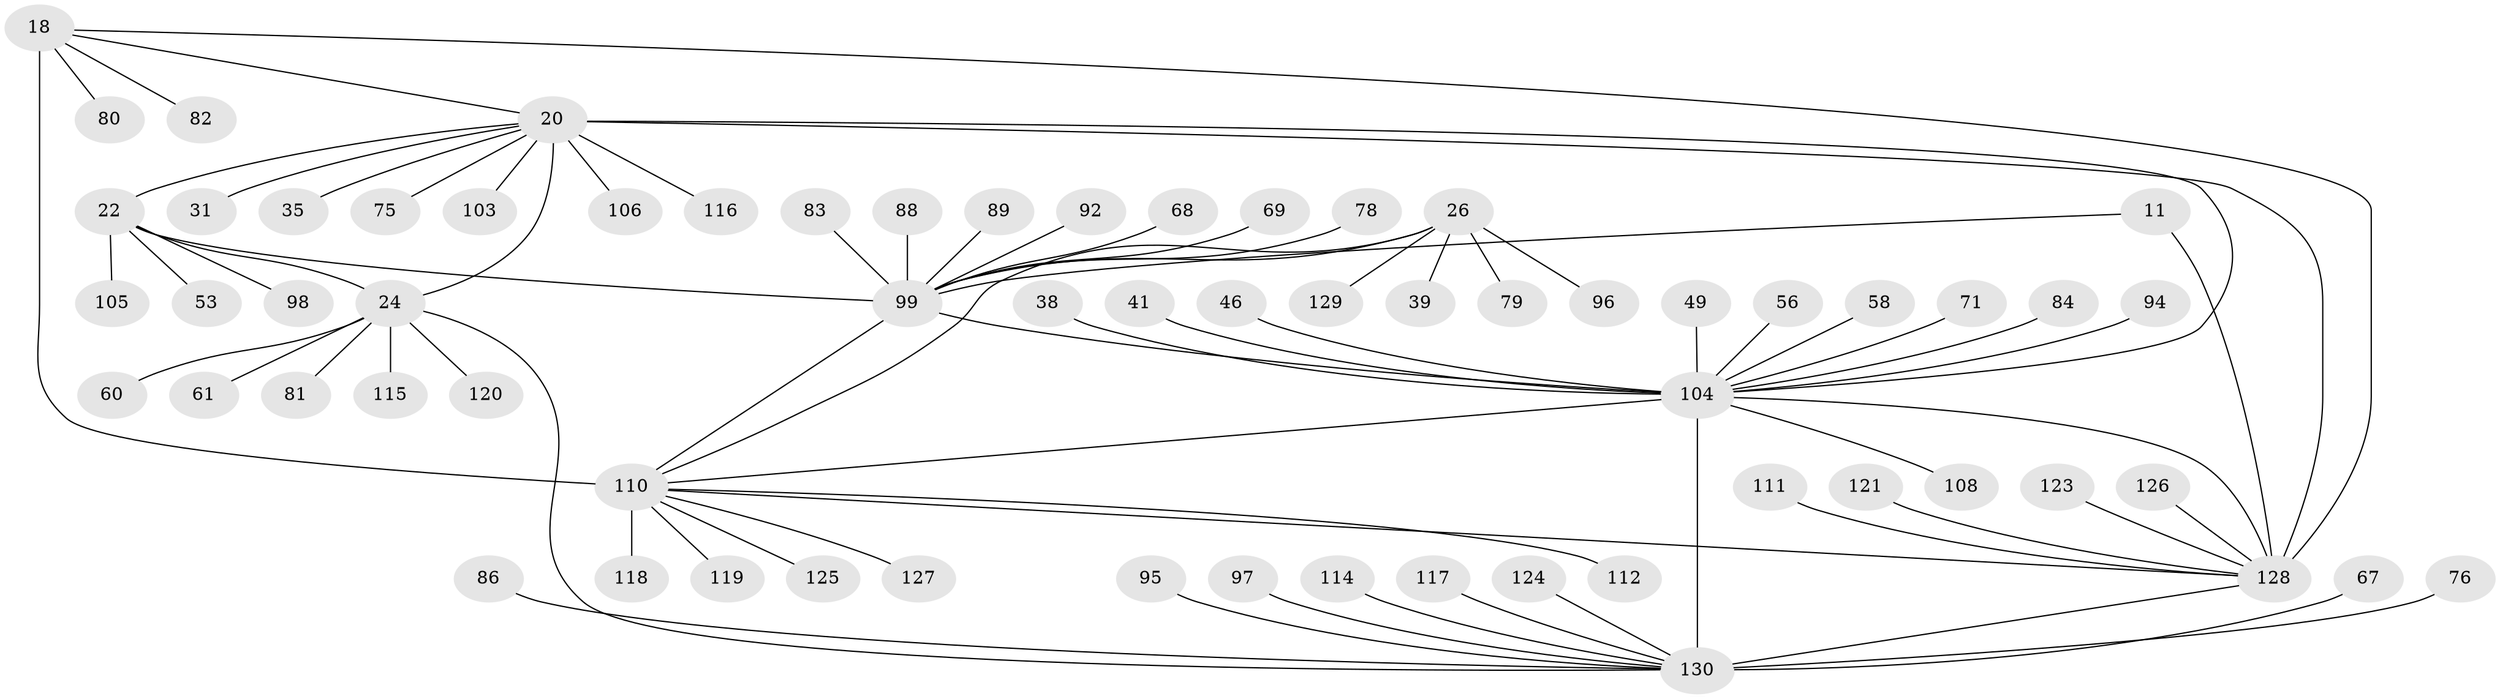 // original degree distribution, {7: 0.046153846153846156, 14: 0.007692307692307693, 9: 0.05384615384615385, 11: 0.023076923076923078, 12: 0.007692307692307693, 5: 0.007692307692307693, 6: 0.015384615384615385, 8: 0.046153846153846156, 10: 0.023076923076923078, 1: 0.6230769230769231, 2: 0.1076923076923077, 3: 0.03076923076923077, 4: 0.007692307692307693}
// Generated by graph-tools (version 1.1) at 2025/55/03/09/25 04:55:32]
// undirected, 65 vertices, 75 edges
graph export_dot {
graph [start="1"]
  node [color=gray90,style=filled];
  11 [super="+10"];
  18 [super="+13"];
  20 [super="+19"];
  22 [super="+21"];
  24 [super="+23"];
  26 [super="+25"];
  31;
  35;
  38;
  39;
  41;
  46;
  49;
  53;
  56;
  58;
  60;
  61;
  67;
  68;
  69;
  71;
  75;
  76;
  78;
  79 [super="+33"];
  80 [super="+48"];
  81 [super="+70"];
  82;
  83;
  84;
  86;
  88 [super="+42"];
  89;
  92;
  94;
  95;
  96;
  97;
  98;
  99 [super="+65"];
  103;
  104 [super="+93"];
  105;
  106;
  108;
  110 [super="+109"];
  111;
  112;
  114 [super="+34"];
  115;
  116;
  117;
  118;
  119 [super="+54"];
  120;
  121 [super="+91"];
  123 [super="+37+77"];
  124;
  125;
  126;
  127;
  128 [super="+9+73+74+12+62+64+122+87+100"];
  129;
  130 [super="+32+3+36+44+47+63"];
  11 -- 128 [weight=8];
  11 -- 99;
  18 -- 20;
  18 -- 82;
  18 -- 80;
  18 -- 110 [weight=8];
  18 -- 128;
  20 -- 22 [weight=4];
  20 -- 24 [weight=4];
  20 -- 35;
  20 -- 103;
  20 -- 116;
  20 -- 104 [weight=3];
  20 -- 106;
  20 -- 75;
  20 -- 31;
  20 -- 128;
  22 -- 24 [weight=4];
  22 -- 98;
  22 -- 53;
  22 -- 105;
  22 -- 99;
  24 -- 60;
  24 -- 61;
  24 -- 115;
  24 -- 120;
  24 -- 81;
  24 -- 130;
  26 -- 129;
  26 -- 96;
  26 -- 39;
  26 -- 79;
  26 -- 99 [weight=8];
  26 -- 110;
  38 -- 104;
  41 -- 104;
  46 -- 104;
  49 -- 104;
  56 -- 104;
  58 -- 104;
  67 -- 130;
  68 -- 99;
  69 -- 99;
  71 -- 104;
  76 -- 130;
  78 -- 99;
  83 -- 99;
  84 -- 104;
  86 -- 130;
  88 -- 99;
  89 -- 99;
  92 -- 99;
  94 -- 104;
  95 -- 130;
  97 -- 130;
  99 -- 104 [weight=2];
  99 -- 110;
  104 -- 108;
  104 -- 130 [weight=8];
  104 -- 110;
  104 -- 128;
  110 -- 128;
  110 -- 112;
  110 -- 118;
  110 -- 119;
  110 -- 125;
  110 -- 127;
  111 -- 128;
  114 -- 130;
  117 -- 130;
  121 -- 128;
  123 -- 128;
  124 -- 130;
  126 -- 128;
  128 -- 130;
}
